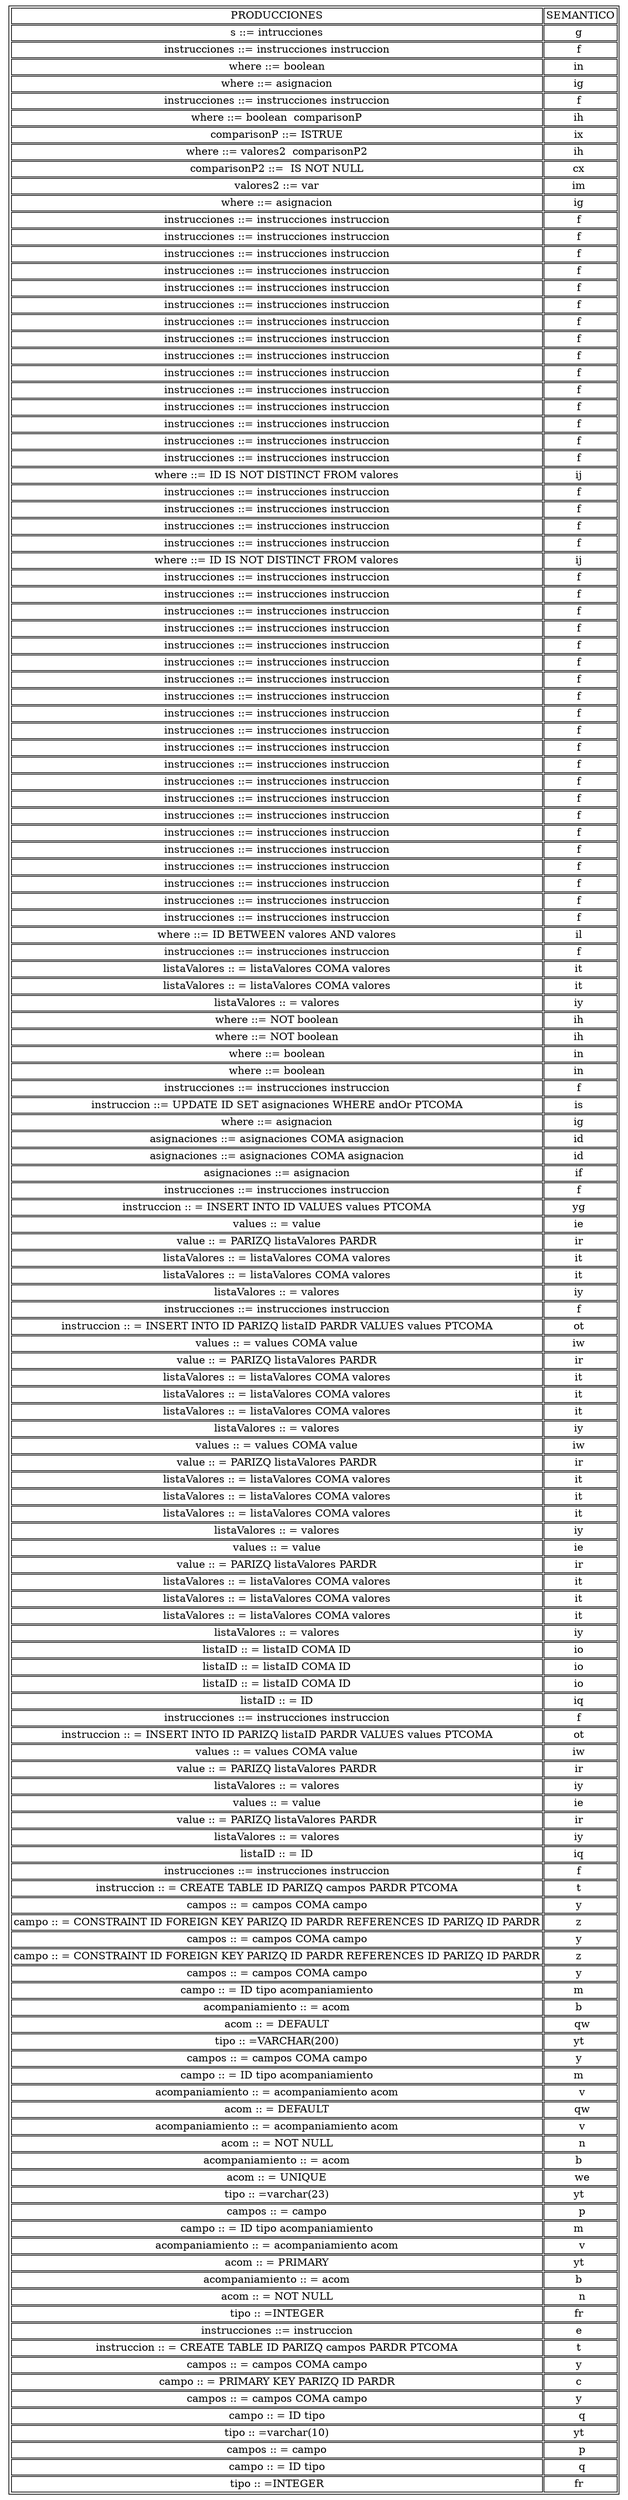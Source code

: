 digraph structs {
	node [shape=plaintext]
stack [label =  <<TABLE><TR>
<TD>PRODUCCIONES</TD>
<TD>SEMANTICO</TD>
</TR><TR>
<TD>s ::= intrucciones</TD>
<TD>g </TD>
</TR><TR>
<TD>instrucciones ::= instrucciones instruccion</TD>
<TD>f </TD>
</TR><TR>
<TD>where ::= boolean</TD>
<TD>in </TD>
</TR><TR>
<TD>where ::= asignacion</TD>
<TD>ig </TD>
</TR><TR>
<TD>instrucciones ::= instrucciones instruccion</TD>
<TD>f </TD>
</TR><TR>
<TD>where ::= boolean  comparisonP</TD>
<TD>ih </TD>
</TR><TR>
<TD>comparisonP ::= ISTRUE</TD>
<TD>ix </TD>
</TR><TR>
<TD>where ::= valores2  comparisonP2</TD>
<TD>ih </TD>
</TR><TR>
<TD>comparisonP2 ::=  IS NOT NULL</TD>
<TD>cx </TD>
</TR><TR>
<TD>valores2 ::= var</TD>
<TD>im </TD>
</TR><TR>
<TD>where ::= asignacion</TD>
<TD>ig </TD>
</TR><TR>
<TD>instrucciones ::= instrucciones instruccion</TD>
<TD>f </TD>
</TR><TR>
<TD>instrucciones ::= instrucciones instruccion</TD>
<TD>f </TD>
</TR><TR>
<TD>instrucciones ::= instrucciones instruccion</TD>
<TD>f </TD>
</TR><TR>
<TD>instrucciones ::= instrucciones instruccion</TD>
<TD>f </TD>
</TR><TR>
<TD>instrucciones ::= instrucciones instruccion</TD>
<TD>f </TD>
</TR><TR>
<TD>instrucciones ::= instrucciones instruccion</TD>
<TD>f </TD>
</TR><TR>
<TD>instrucciones ::= instrucciones instruccion</TD>
<TD>f </TD>
</TR><TR>
<TD>instrucciones ::= instrucciones instruccion</TD>
<TD>f </TD>
</TR><TR>
<TD>instrucciones ::= instrucciones instruccion</TD>
<TD>f </TD>
</TR><TR>
<TD>instrucciones ::= instrucciones instruccion</TD>
<TD>f </TD>
</TR><TR>
<TD>instrucciones ::= instrucciones instruccion</TD>
<TD>f </TD>
</TR><TR>
<TD>instrucciones ::= instrucciones instruccion</TD>
<TD>f </TD>
</TR><TR>
<TD>instrucciones ::= instrucciones instruccion</TD>
<TD>f </TD>
</TR><TR>
<TD>instrucciones ::= instrucciones instruccion</TD>
<TD>f </TD>
</TR><TR>
<TD>instrucciones ::= instrucciones instruccion</TD>
<TD>f </TD>
</TR><TR>
<TD>where ::= ID IS NOT DISTINCT FROM valores</TD>
<TD>ij </TD>
</TR><TR>
<TD>instrucciones ::= instrucciones instruccion</TD>
<TD>f </TD>
</TR><TR>
<TD>instrucciones ::= instrucciones instruccion</TD>
<TD>f </TD>
</TR><TR>
<TD>instrucciones ::= instrucciones instruccion</TD>
<TD>f </TD>
</TR><TR>
<TD>instrucciones ::= instrucciones instruccion</TD>
<TD>f </TD>
</TR><TR>
<TD>where ::= ID IS NOT DISTINCT FROM valores</TD>
<TD>ij </TD>
</TR><TR>
<TD>instrucciones ::= instrucciones instruccion</TD>
<TD>f </TD>
</TR><TR>
<TD>instrucciones ::= instrucciones instruccion</TD>
<TD>f </TD>
</TR><TR>
<TD>instrucciones ::= instrucciones instruccion</TD>
<TD>f </TD>
</TR><TR>
<TD>instrucciones ::= instrucciones instruccion</TD>
<TD>f </TD>
</TR><TR>
<TD>instrucciones ::= instrucciones instruccion</TD>
<TD>f </TD>
</TR><TR>
<TD>instrucciones ::= instrucciones instruccion</TD>
<TD>f </TD>
</TR><TR>
<TD>instrucciones ::= instrucciones instruccion</TD>
<TD>f </TD>
</TR><TR>
<TD>instrucciones ::= instrucciones instruccion</TD>
<TD>f </TD>
</TR><TR>
<TD>instrucciones ::= instrucciones instruccion</TD>
<TD>f </TD>
</TR><TR>
<TD>instrucciones ::= instrucciones instruccion</TD>
<TD>f </TD>
</TR><TR>
<TD>instrucciones ::= instrucciones instruccion</TD>
<TD>f </TD>
</TR><TR>
<TD>instrucciones ::= instrucciones instruccion</TD>
<TD>f </TD>
</TR><TR>
<TD>instrucciones ::= instrucciones instruccion</TD>
<TD>f </TD>
</TR><TR>
<TD>instrucciones ::= instrucciones instruccion</TD>
<TD>f </TD>
</TR><TR>
<TD>instrucciones ::= instrucciones instruccion</TD>
<TD>f </TD>
</TR><TR>
<TD>instrucciones ::= instrucciones instruccion</TD>
<TD>f </TD>
</TR><TR>
<TD>instrucciones ::= instrucciones instruccion</TD>
<TD>f </TD>
</TR><TR>
<TD>instrucciones ::= instrucciones instruccion</TD>
<TD>f </TD>
</TR><TR>
<TD>instrucciones ::= instrucciones instruccion</TD>
<TD>f </TD>
</TR><TR>
<TD>instrucciones ::= instrucciones instruccion</TD>
<TD>f </TD>
</TR><TR>
<TD>instrucciones ::= instrucciones instruccion</TD>
<TD>f </TD>
</TR><TR>
<TD>where ::= ID BETWEEN valores AND valores</TD>
<TD>il </TD>
</TR><TR>
<TD>instrucciones ::= instrucciones instruccion</TD>
<TD>f </TD>
</TR><TR>
<TD>listaValores :: = listaValores COMA valores</TD>
<TD>it </TD>
</TR><TR>
<TD>listaValores :: = listaValores COMA valores</TD>
<TD>it </TD>
</TR><TR>
<TD>listaValores :: = valores</TD>
<TD>iy </TD>
</TR><TR>
<TD>where ::= NOT boolean</TD>
<TD>ih </TD>
</TR><TR>
<TD>where ::= NOT boolean</TD>
<TD>ih </TD>
</TR><TR>
<TD>where ::= boolean</TD>
<TD>in </TD>
</TR><TR>
<TD>where ::= boolean</TD>
<TD>in </TD>
</TR><TR>
<TD>instrucciones ::= instrucciones instruccion</TD>
<TD>f </TD>
</TR><TR>
<TD>instruccion ::= UPDATE ID SET asignaciones WHERE andOr PTCOMA</TD>
<TD>is </TD>
</TR><TR>
<TD>where ::= asignacion</TD>
<TD>ig </TD>
</TR><TR>
<TD>asignaciones ::= asignaciones COMA asignacion</TD>
<TD>id </TD>
</TR><TR>
<TD>asignaciones ::= asignaciones COMA asignacion</TD>
<TD>id </TD>
</TR><TR>
<TD>asignaciones ::= asignacion</TD>
<TD>if </TD>
</TR><TR>
<TD>instrucciones ::= instrucciones instruccion</TD>
<TD>f </TD>
</TR><TR>
<TD>instruccion :: = INSERT INTO ID VALUES values PTCOMA</TD>
<TD>yg </TD>
</TR><TR>
<TD>values :: = value</TD>
<TD>ie </TD>
</TR><TR>
<TD>value :: = PARIZQ listaValores PARDR</TD>
<TD>ir </TD>
</TR><TR>
<TD>listaValores :: = listaValores COMA valores</TD>
<TD>it </TD>
</TR><TR>
<TD>listaValores :: = listaValores COMA valores</TD>
<TD>it </TD>
</TR><TR>
<TD>listaValores :: = valores</TD>
<TD>iy </TD>
</TR><TR>
<TD>instrucciones ::= instrucciones instruccion</TD>
<TD>f </TD>
</TR><TR>
<TD>instruccion :: = INSERT INTO ID PARIZQ listaID PARDR VALUES values PTCOMA</TD>
<TD>ot </TD>
</TR><TR>
<TD>values :: = values COMA value</TD>
<TD>iw </TD>
</TR><TR>
<TD>value :: = PARIZQ listaValores PARDR</TD>
<TD>ir </TD>
</TR><TR>
<TD>listaValores :: = listaValores COMA valores</TD>
<TD>it </TD>
</TR><TR>
<TD>listaValores :: = listaValores COMA valores</TD>
<TD>it </TD>
</TR><TR>
<TD>listaValores :: = listaValores COMA valores</TD>
<TD>it </TD>
</TR><TR>
<TD>listaValores :: = valores</TD>
<TD>iy </TD>
</TR><TR>
<TD>values :: = values COMA value</TD>
<TD>iw </TD>
</TR><TR>
<TD>value :: = PARIZQ listaValores PARDR</TD>
<TD>ir </TD>
</TR><TR>
<TD>listaValores :: = listaValores COMA valores</TD>
<TD>it </TD>
</TR><TR>
<TD>listaValores :: = listaValores COMA valores</TD>
<TD>it </TD>
</TR><TR>
<TD>listaValores :: = listaValores COMA valores</TD>
<TD>it </TD>
</TR><TR>
<TD>listaValores :: = valores</TD>
<TD>iy </TD>
</TR><TR>
<TD>values :: = value</TD>
<TD>ie </TD>
</TR><TR>
<TD>value :: = PARIZQ listaValores PARDR</TD>
<TD>ir </TD>
</TR><TR>
<TD>listaValores :: = listaValores COMA valores</TD>
<TD>it </TD>
</TR><TR>
<TD>listaValores :: = listaValores COMA valores</TD>
<TD>it </TD>
</TR><TR>
<TD>listaValores :: = listaValores COMA valores</TD>
<TD>it </TD>
</TR><TR>
<TD>listaValores :: = valores</TD>
<TD>iy </TD>
</TR><TR>
<TD>listaID :: = listaID COMA ID</TD>
<TD>io </TD>
</TR><TR>
<TD>listaID :: = listaID COMA ID</TD>
<TD>io </TD>
</TR><TR>
<TD>listaID :: = listaID COMA ID</TD>
<TD>io </TD>
</TR><TR>
<TD>listaID :: = ID</TD>
<TD>iq </TD>
</TR><TR>
<TD>instrucciones ::= instrucciones instruccion</TD>
<TD>f </TD>
</TR><TR>
<TD>instruccion :: = INSERT INTO ID PARIZQ listaID PARDR VALUES values PTCOMA</TD>
<TD>ot </TD>
</TR><TR>
<TD>values :: = values COMA value</TD>
<TD>iw </TD>
</TR><TR>
<TD>value :: = PARIZQ listaValores PARDR</TD>
<TD>ir </TD>
</TR><TR>
<TD>listaValores :: = valores</TD>
<TD>iy </TD>
</TR><TR>
<TD>values :: = value</TD>
<TD>ie </TD>
</TR><TR>
<TD>value :: = PARIZQ listaValores PARDR</TD>
<TD>ir </TD>
</TR><TR>
<TD>listaValores :: = valores</TD>
<TD>iy </TD>
</TR><TR>
<TD>listaID :: = ID</TD>
<TD>iq </TD>
</TR><TR>
<TD>instrucciones ::= instrucciones instruccion</TD>
<TD>f </TD>
</TR><TR>
<TD>instruccion :: = CREATE TABLE ID PARIZQ campos PARDR PTCOMA</TD>
<TD>t </TD>
</TR><TR>
<TD>campos :: = campos COMA campo</TD>
<TD>y </TD>
</TR><TR>
<TD>campo :: = CONSTRAINT ID FOREIGN KEY PARIZQ ID PARDR REFERENCES ID PARIZQ ID PARDR</TD>
<TD>z </TD>
</TR><TR>
<TD>campos :: = campos COMA campo</TD>
<TD>y </TD>
</TR><TR>
<TD>campo :: = CONSTRAINT ID FOREIGN KEY PARIZQ ID PARDR REFERENCES ID PARIZQ ID PARDR</TD>
<TD>z </TD>
</TR><TR>
<TD>campos :: = campos COMA campo</TD>
<TD>y </TD>
</TR><TR>
<TD>campo :: = ID tipo acompaniamiento</TD>
<TD>m </TD>
</TR><TR>
<TD>acompaniamiento :: = acom</TD>
<TD>b </TD>
</TR><TR>
<TD>acom :: = DEFAULT</TD>
<TD> qw</TD>
</TR><TR>
<TD>tipo :: =VARCHAR(200)</TD>
<TD>yt </TD>
</TR><TR>
<TD>campos :: = campos COMA campo</TD>
<TD>y </TD>
</TR><TR>
<TD>campo :: = ID tipo acompaniamiento</TD>
<TD>m </TD>
</TR><TR>
<TD>acompaniamiento :: = acompaniamiento acom</TD>
<TD> v</TD>
</TR><TR>
<TD>acom :: = DEFAULT</TD>
<TD> qw</TD>
</TR><TR>
<TD>acompaniamiento :: = acompaniamiento acom</TD>
<TD> v</TD>
</TR><TR>
<TD>acom :: = NOT NULL</TD>
<TD> n</TD>
</TR><TR>
<TD>acompaniamiento :: = acom</TD>
<TD>b </TD>
</TR><TR>
<TD>acom :: = UNIQUE</TD>
<TD> we</TD>
</TR><TR>
<TD>tipo :: =varchar(23)</TD>
<TD>yt </TD>
</TR><TR>
<TD>campos :: = campo</TD>
<TD> p</TD>
</TR><TR>
<TD>campo :: = ID tipo acompaniamiento</TD>
<TD>m </TD>
</TR><TR>
<TD>acompaniamiento :: = acompaniamiento acom</TD>
<TD> v</TD>
</TR><TR>
<TD>acom :: = PRIMARY</TD>
<TD>yt </TD>
</TR><TR>
<TD>acompaniamiento :: = acom</TD>
<TD>b </TD>
</TR><TR>
<TD>acom :: = NOT NULL</TD>
<TD> n</TD>
</TR><TR>
<TD>tipo :: =INTEGER</TD>
<TD>fr </TD>
</TR><TR>
<TD>instrucciones ::= instruccion</TD>
<TD>e </TD>
</TR><TR>
<TD>instruccion :: = CREATE TABLE ID PARIZQ campos PARDR PTCOMA</TD>
<TD>t </TD>
</TR><TR>
<TD>campos :: = campos COMA campo</TD>
<TD>y </TD>
</TR><TR>
<TD>campo :: = PRIMARY KEY PARIZQ ID PARDR</TD>
<TD>c </TD>
</TR><TR>
<TD>campos :: = campos COMA campo</TD>
<TD>y </TD>
</TR><TR>
<TD>campo :: = ID tipo</TD>
<TD> q</TD>
</TR><TR>
<TD>tipo :: =varchar(10)</TD>
<TD>yt </TD>
</TR><TR>
<TD>campos :: = campo</TD>
<TD> p</TD>
</TR><TR>
<TD>campo :: = ID tipo</TD>
<TD> q</TD>
</TR><TR>
<TD>tipo :: =INTEGER</TD>
<TD>fr </TD>
</TR></TABLE>>, ];
}
